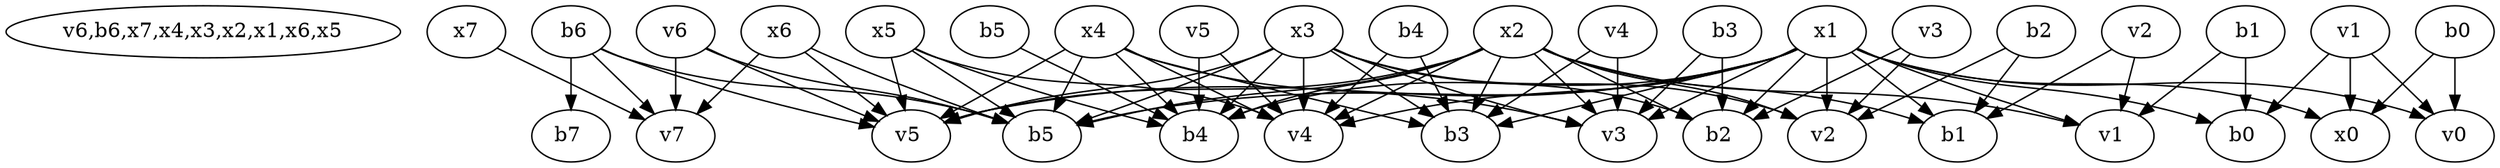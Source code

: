 digraph Bayes_Net {
	graph [bb="0,0,1668.3,108"];
	node [label="\N"];
	root	[height=0.5,
		label="v6,b6,x7,x4,x3,x2,x1,x6,x5",
		pos="114.3,90",
		width=3.1751];
	b5	[height=0.5,
		label=b5,
		pos="687.3,18",
		width=0.75];
	" b6"	[height=0.5,
		label=" b6",
		pos="345.3,90",
		width=0.75];
	" b6" -> b5	[pos="e,662.42,25.389 365.84,78.061 370.79,75.772 376.15,73.577 381.3,72 481.92,41.215 512.02,56.106 615.3,36 627.12,33.699 639.94,30.804 \
651.44,28.058"];
	"v5 "	[height=0.5,
		label="v5 ",
		pos="579.3,18",
		width=0.75];
	" b6" -> "v5 "	[pos="e,553.53,24.342 366.35,78.287 371.2,76.041 376.37,73.808 381.3,72 436.19,51.879 502.17,35.756 542.41,26.786"];
	"v7 "	[height=0.5,
		label="v7 ",
		pos="417.3,18",
		width=0.75];
	" b6" -> "v7 "	[pos="e,402.4,33.485 360.22,74.496 370.07,64.923 383.17,52.19 394.33,41.336"];
	"b7 "	[height=0.5,
		label="b7 ",
		pos="345.3,18",
		width=0.75];
	" b6" -> "b7 "	[pos="e,345.3,36.104 345.3,71.697 345.3,64.407 345.3,55.726 345.3,47.536"];
	v6	[height=0.5,
		label=v6,
		pos="417.3,90",
		width=0.75];
	v6 -> b5	[pos="e,662,25.061 438.3,78.129 443.14,75.891 448.33,73.702 453.3,72 523.08,48.105 543.41,52.475 615.3,36 626.95,33.332 639.63,30.359 \
651.07,27.654"];
	v6 -> "v5 "	[pos="e,556.87,28.094 438.94,78.6 443.65,76.384 448.63,74.084 453.3,72 484.64,58.018 520.78,42.921 546.29,32.43"];
	v6 -> "v7 "	[pos="e,417.3,36.104 417.3,71.697 417.3,64.407 417.3,55.726 417.3,47.536"];
	x1	[height=0.5,
		label=x1,
		pos="1209.3,90",
		width=0.75];
	x1 -> b5	[pos="e,710.67,27.6 1188.8,77.799 1183.9,75.521 1178.5,73.397 1173.3,72 987.22,22.067 930.35,73.156 741.3,36 734.75,34.713 727.88,32.912 \
721.31,30.962"];
	x1 -> "v5 "	[pos="e,604.1,25.91 1188.9,77.745 1183.9,75.469 1178.5,73.36 1173.3,72 948.27,13.336 881.23,70.835 651.3,36 639.4,34.196 626.56,31.434 \
615.06,28.657"];
	"b4 "	[height=0.5,
		label="b4 ",
		pos="777.3,18",
		width=0.75];
	x1 -> "b4 "	[pos="e,797.78,30.138 1188.8,77.862 1183.9,75.581 1178.5,73.44 1173.3,72 1018.3,29.044 968.26,78.956 813.3,36 811.68,35.55 810.04,35.031 \
808.4,34.462"];
	"v4 "	[height=0.5,
		label="v4 ",
		pos="849.3,18",
		width=0.75];
	x1 -> "v4 "	[pos="e,874.18,25.456 1188.8,78.02 1183.8,75.733 1178.5,73.55 1173.3,72 1064.9,39.481 1032.5,57.02 921.3,36 909.47,33.763 896.65,30.884 \
885.15,28.134"];
	"b3 "	[height=0.5,
		label="b3 ",
		pos="957.3,18",
		width=0.75];
	x1 -> "b3 "	[pos="e,982.48,25.036 1188.3,78.21 1183.4,75.968 1178.3,73.756 1173.3,72 1164.8,68.974 1052.9,41.949 993.59,27.703"];
	"v3 "	[height=0.5,
		label="v3 ",
		pos="1065.3,18",
		width=0.75];
	x1 -> "v3 "	[pos="e,1086.5,29.323 1187.7,78.52 1163.6,66.803 1124.4,47.717 1096.8,34.325"];
	"b2 "	[height=0.5,
		label="b2 ",
		pos="1137.3,18",
		width=0.75];
	x1 -> "b2 "	[pos="e,1152.2,33.485 1194.4,74.496 1184.5,64.923 1171.4,52.19 1160.3,41.336"];
	"v2 "	[height=0.5,
		label="v2 ",
		pos="1209.3,18",
		width=0.75];
	x1 -> "v2 "	[pos="e,1209.3,36.104 1209.3,71.697 1209.3,64.407 1209.3,55.726 1209.3,47.536"];
	"b1 "	[height=0.5,
		label="b1 ",
		pos="1299.3,18",
		width=0.75];
	x1 -> "b1 "	[pos="e,1282.1,32.345 1226.2,75.834 1239.5,65.535 1258.1,51.038 1273.3,39.263"];
	"v1 "	[height=0.5,
		label="v1 ",
		pos="1407.3,18",
		width=0.75];
	x1 -> "v1 "	[pos="e,1382.8,25.971 1230.4,78.486 1235.3,76.229 1240.4,73.942 1245.3,72 1288.1,54.972 1338.7,39.058 1371.9,29.198"];
	"b0 "	[height=0.5,
		label="b0 ",
		pos="1497.3,18",
		width=0.75];
	x1 -> "b0 "	[pos="e,1473.6,27.181 1229.9,78.162 1234.8,75.869 1240.2,73.647 1245.3,72 1330.5,44.671 1356.5,57.471 1443.3,36 1449.7,34.413 1456.5,32.486 \
1463,30.508"];
	v0	[height=0.5,
		label=v0,
		pos="1641.3,18",
		width=0.75];
	x1 -> v0	[pos="e,1620.8,30.138 1229.8,77.862 1234.7,75.581 1240.1,73.44 1245.3,72 1400.3,29.044 1450.3,78.956 1605.3,36 1606.9,35.55 1608.6,35.031 \
1610.2,34.462"];
	"x0 "	[height=0.5,
		label="x0 ",
		pos="1569.3,18",
		width=0.75];
	x1 -> "x0 "	[pos="e,1548.8,30.045 1229.8,77.955 1234.8,75.67 1240.1,73.504 1245.3,72 1369.2,36.008 1409.4,71.992 1533.3,36 1534.9,35.53 1536.6,34.995 \
1538.2,34.413"];
	x2	[height=0.5,
		label=x2,
		pos="993.3,90",
		width=0.75];
	x2 -> b5	[pos="e,711.03,27.258 972.76,78.107 967.8,75.816 962.45,73.61 957.3,72 864.42,42.945 835.95,58.668 741.3,36 734.87,34.46 728.1,32.556 \
721.59,30.585"];
	x2 -> "v5 "	[pos="e,604.15,25.609 972.81,77.927 967.85,75.644 962.49,73.485 957.3,72 825.67,34.269 786.16,59.773 651.3,36 639.45,33.91 626.62,31.07 \
615.12,28.311"];
	x2 -> "b4 "	[pos="e,798.33,29.774 972.28,78.226 967.43,75.983 962.25,73.767 957.3,72 895.18,49.809 875.43,58.191 813.3,36 811.76,35.448 810.19,34.852 \
808.61,34.225"];
	x2 -> "v4 "	[pos="e,870.54,29.323 971.75,78.52 947.64,66.803 908.38,47.717 880.83,34.325"];
	x2 -> "b3 "	[pos="e,965.61,35.147 984.95,72.765 980.73,64.548 975.5,54.373 970.72,45.093"];
	x2 -> "v3 "	[pos="e,1050.4,33.485 1008.2,74.496 1018.1,64.923 1031.2,52.19 1042.3,41.336"];
	x2 -> "b2 "	[pos="e,1116.1,29.323 1014.9,78.52 1039,66.803 1078.2,47.717 1105.8,34.325"];
	x2 -> "v2 "	[pos="e,1188.3,29.774 1014.3,78.226 1019.2,75.983 1024.4,73.767 1029.3,72 1091.4,49.809 1111.2,58.191 1173.3,36 1174.8,35.448 1176.4,34.852 \
1178,34.225"];
	x2 -> "b1 "	[pos="e,1275.6,27.258 1013.9,78.107 1018.8,75.816 1024.2,73.61 1029.3,72 1122.2,42.945 1150.7,58.668 1245.3,36 1251.7,34.46 1258.5,32.556 \
1265,30.585"];
	x2 -> "v1 "	[pos="e,1382.5,25.609 1013.8,77.927 1018.8,75.644 1024.1,73.485 1029.3,72 1160.9,34.269 1200.4,59.773 1335.3,36 1347.2,33.91 1360,31.07 \
1371.5,28.311"];
	x3	[height=0.5,
		label=x3,
		pos="849.3,90",
		width=0.75];
	x3 -> b5	[pos="e,709.73,28.094 827.67,78.6 822.95,76.384 817.97,74.084 813.3,72 781.97,58.018 745.83,42.921 720.31,32.43"];
	x3 -> "v5 "	[pos="e,604.61,25.061 828.31,78.129 823.47,75.891 818.27,73.702 813.3,72 743.53,48.105 723.2,52.475 651.3,36 639.66,33.332 626.98,30.359 \
615.54,27.654"];
	x3 -> "b4 "	[pos="e,792.2,33.485 834.39,74.496 824.54,64.923 811.44,52.19 800.28,41.336"];
	x3 -> "v4 "	[pos="e,849.3,36.104 849.3,71.697 849.3,64.407 849.3,55.726 849.3,47.536"];
	x3 -> "b3 "	[pos="e,938.34,31.288 868.12,76.807 884.89,65.933 909.7,49.856 928.89,37.416"];
	x3 -> "v3 "	[pos="e,1040.2,25.091 870.39,78.377 875.23,76.127 880.39,73.869 885.3,72 934.07,53.436 992.27,37.355 1029,27.917"];
	x3 -> "b2 "	[pos="e,1116.8,29.893 869.85,78.107 874.81,75.816 880.16,73.61 885.3,72 978.19,42.945 1008.4,65.055 1101.3,36 1102.9,35.497 1104.5,34.936 \
1106.2,34.332"];
	x3 -> "v2 "	[pos="e,1188.8,30.045 869.81,77.955 874.76,75.67 880.13,73.504 885.3,72 1009.2,36.008 1049.4,71.992 1173.3,36 1174.9,35.53 1176.6,34.995 \
1178.2,34.413"];
	x4	[height=0.5,
		label=x4,
		pos="705.3,90",
		width=0.75];
	x4 -> b5	[pos="e,691.62,35.789 700.95,72.055 699,64.489 696.66,55.372 694.46,46.847"];
	x4 -> "v5 "	[pos="e,599.5,30.219 685.06,77.753 664.58,66.374 632.68,48.653 609.27,35.647"];
	x4 -> "b4 "	[pos="e,762.4,33.485 720.22,74.496 730.07,64.923 743.17,52.19 754.33,41.336"];
	x4 -> "v4 "	[pos="e,828.07,29.323 726.86,78.52 750.97,66.803 790.23,47.717 817.78,34.325"];
	x4 -> "b3 "	[pos="e,932.12,25.036 726.33,78.21 731.17,75.968 736.35,73.756 741.3,72 749.83,68.974 861.74,41.949 921.02,27.703"];
	x4 -> "v3 "	[pos="e,1040.4,25.456 725.82,78.02 730.78,75.733 736.14,73.55 741.3,72 849.67,39.481 882.14,57.02 993.3,36 1005.1,33.763 1018,30.884 1029.5,\
28.134"];
	x5	[height=0.5,
		label=x5,
		pos="561.3,90",
		width=0.75];
	x5 -> b5	[pos="e,667.11,30.219 581.55,77.753 602.03,66.374 633.93,48.653 657.34,35.647"];
	x5 -> "v5 "	[pos="e,574.99,35.789 565.66,72.055 567.61,64.489 569.95,55.372 572.14,46.847"];
	x5 -> "b4 "	[pos="e,753.15,26.754 582.38,78.348 587.22,76.099 592.39,73.849 597.3,72 651.82,51.497 667.52,52.746 723.3,36 729.42,34.163 735.92,32.163 \
742.2,30.201"];
	x5 -> "v4 "	[pos="e,828.76,29.893 581.85,78.107 586.81,75.816 592.16,73.61 597.3,72 690.19,42.945 720.42,65.055 813.3,36 814.91,35.497 816.54,34.936 \
818.17,34.332"];
	x6	[height=0.5,
		label=x6,
		pos="489.3,90",
		width=0.75];
	x6 -> b5	[pos="e,662.81,25.971 510.43,78.486 515.27,76.229 520.42,73.942 525.3,72 568.1,54.972 618.74,39.058 651.87,29.198"];
	x6 -> "v5 "	[pos="e,562.15,32.345 506.23,75.834 519.47,65.535 538.11,51.038 553.25,39.263"];
	x6 -> "v7 "	[pos="e,432.2,33.485 474.39,74.496 464.54,64.923 451.44,52.19 440.28,41.336"];
	" b5"	[height=0.5,
		label=" b5",
		pos="633.3,90",
		width=0.75];
	" b5" -> "b4 "	[pos="e,756.07,29.323 654.86,78.52 678.97,66.803 718.23,47.717 745.78,34.325"];
	v5	[height=0.5,
		label=v5,
		pos="777.3,90",
		width=0.75];
	v5 -> "b4 "	[pos="e,777.3,36.104 777.3,71.697 777.3,64.407 777.3,55.726 777.3,47.536"];
	v5 -> "v4 "	[pos="e,834.4,33.485 792.22,74.496 802.07,64.923 815.17,52.19 826.33,41.336"];
	" b4"	[height=0.5,
		label=" b4",
		pos="921.3,90",
		width=0.75];
	" b4" -> "v4 "	[pos="e,864.2,33.485 906.39,74.496 896.54,64.923 883.44,52.19 872.28,41.336"];
	" b4" -> "b3 "	[pos="e,949,35.147 929.65,72.765 933.88,64.548 939.11,54.373 943.88,45.093"];
	v4	[height=0.5,
		label=v4,
		pos="1065.3,90",
		width=0.75];
	v4 -> "b3 "	[pos="e,976.26,31.288 1046.5,76.807 1029.7,65.933 1004.9,49.856 985.72,37.416"];
	v4 -> "v3 "	[pos="e,1065.3,36.104 1065.3,71.697 1065.3,64.407 1065.3,55.726 1065.3,47.536"];
	" b3"	[height=0.5,
		label=" b3",
		pos="1137.3,90",
		width=0.75];
	" b3" -> "v3 "	[pos="e,1080.2,33.485 1122.4,74.496 1112.5,64.923 1099.4,52.19 1088.3,41.336"];
	" b3" -> "b2 "	[pos="e,1137.3,36.104 1137.3,71.697 1137.3,64.407 1137.3,55.726 1137.3,47.536"];
	v3	[height=0.5,
		label=v3,
		pos="1281.3,90",
		width=0.75];
	v3 -> "b2 "	[pos="e,1158.5,29.323 1259.7,78.52 1235.6,66.803 1196.4,47.717 1168.8,34.325"];
	v3 -> "v2 "	[pos="e,1224.2,33.485 1266.4,74.496 1256.5,64.923 1243.4,52.19 1232.3,41.336"];
	" b2"	[height=0.5,
		label=" b2",
		pos="1353.3,90",
		width=0.75];
	" b2" -> "v2 "	[pos="e,1230.5,29.323 1331.7,78.52 1307.6,66.803 1268.4,47.717 1240.8,34.325"];
	" b2" -> "b1 "	[pos="e,1311.3,34.492 1341.3,73.465 1334.5,64.674 1325.9,53.481 1318.2,43.531"];
	v2	[height=0.5,
		label=v2,
		pos="1425.3,90",
		width=0.75];
	v2 -> "b1 "	[pos="e,1319.5,30.219 1405.1,77.753 1384.6,66.374 1352.7,48.653 1329.3,35.647"];
	v2 -> "v1 "	[pos="e,1411.6,35.789 1420.9,72.055 1419,64.489 1416.7,55.372 1414.5,46.847"];
	" b1"	[height=0.5,
		label=" b1",
		pos="1497.3,90",
		width=0.75];
	" b1" -> "v1 "	[pos="e,1424.5,32.345 1480.4,75.834 1467.1,65.535 1448.5,51.038 1433.4,39.263"];
	" b1" -> "b0 "	[pos="e,1497.3,36.104 1497.3,71.697 1497.3,64.407 1497.3,55.726 1497.3,47.536"];
	v1	[height=0.5,
		label=v1,
		pos="1569.3,90",
		width=0.75];
	v1 -> "b0 "	[pos="e,1512.2,33.485 1554.4,74.496 1544.5,64.923 1531.4,52.19 1520.3,41.336"];
	v1 -> v0	[pos="e,1626.4,33.485 1584.2,74.496 1594.1,64.923 1607.2,52.19 1618.3,41.336"];
	v1 -> "x0 "	[pos="e,1569.3,36.104 1569.3,71.697 1569.3,64.407 1569.3,55.726 1569.3,47.536"];
	" b0"	[height=0.5,
		label=" b0",
		pos="1641.3,90",
		width=0.75];
	" b0" -> v0	[pos="e,1641.3,36.104 1641.3,71.697 1641.3,64.407 1641.3,55.726 1641.3,47.536"];
	" b0" -> "x0 "	[pos="e,1584.2,33.485 1626.4,74.496 1616.5,64.923 1603.4,52.19 1592.3,41.336"];
	x7	[height=0.5,
		label=x7,
		pos="273.3,90",
		width=0.75];
	x7 -> "v7 "	[pos="e,396.07,29.323 294.86,78.52 318.97,66.803 358.23,47.717 385.78,34.325"];
}
